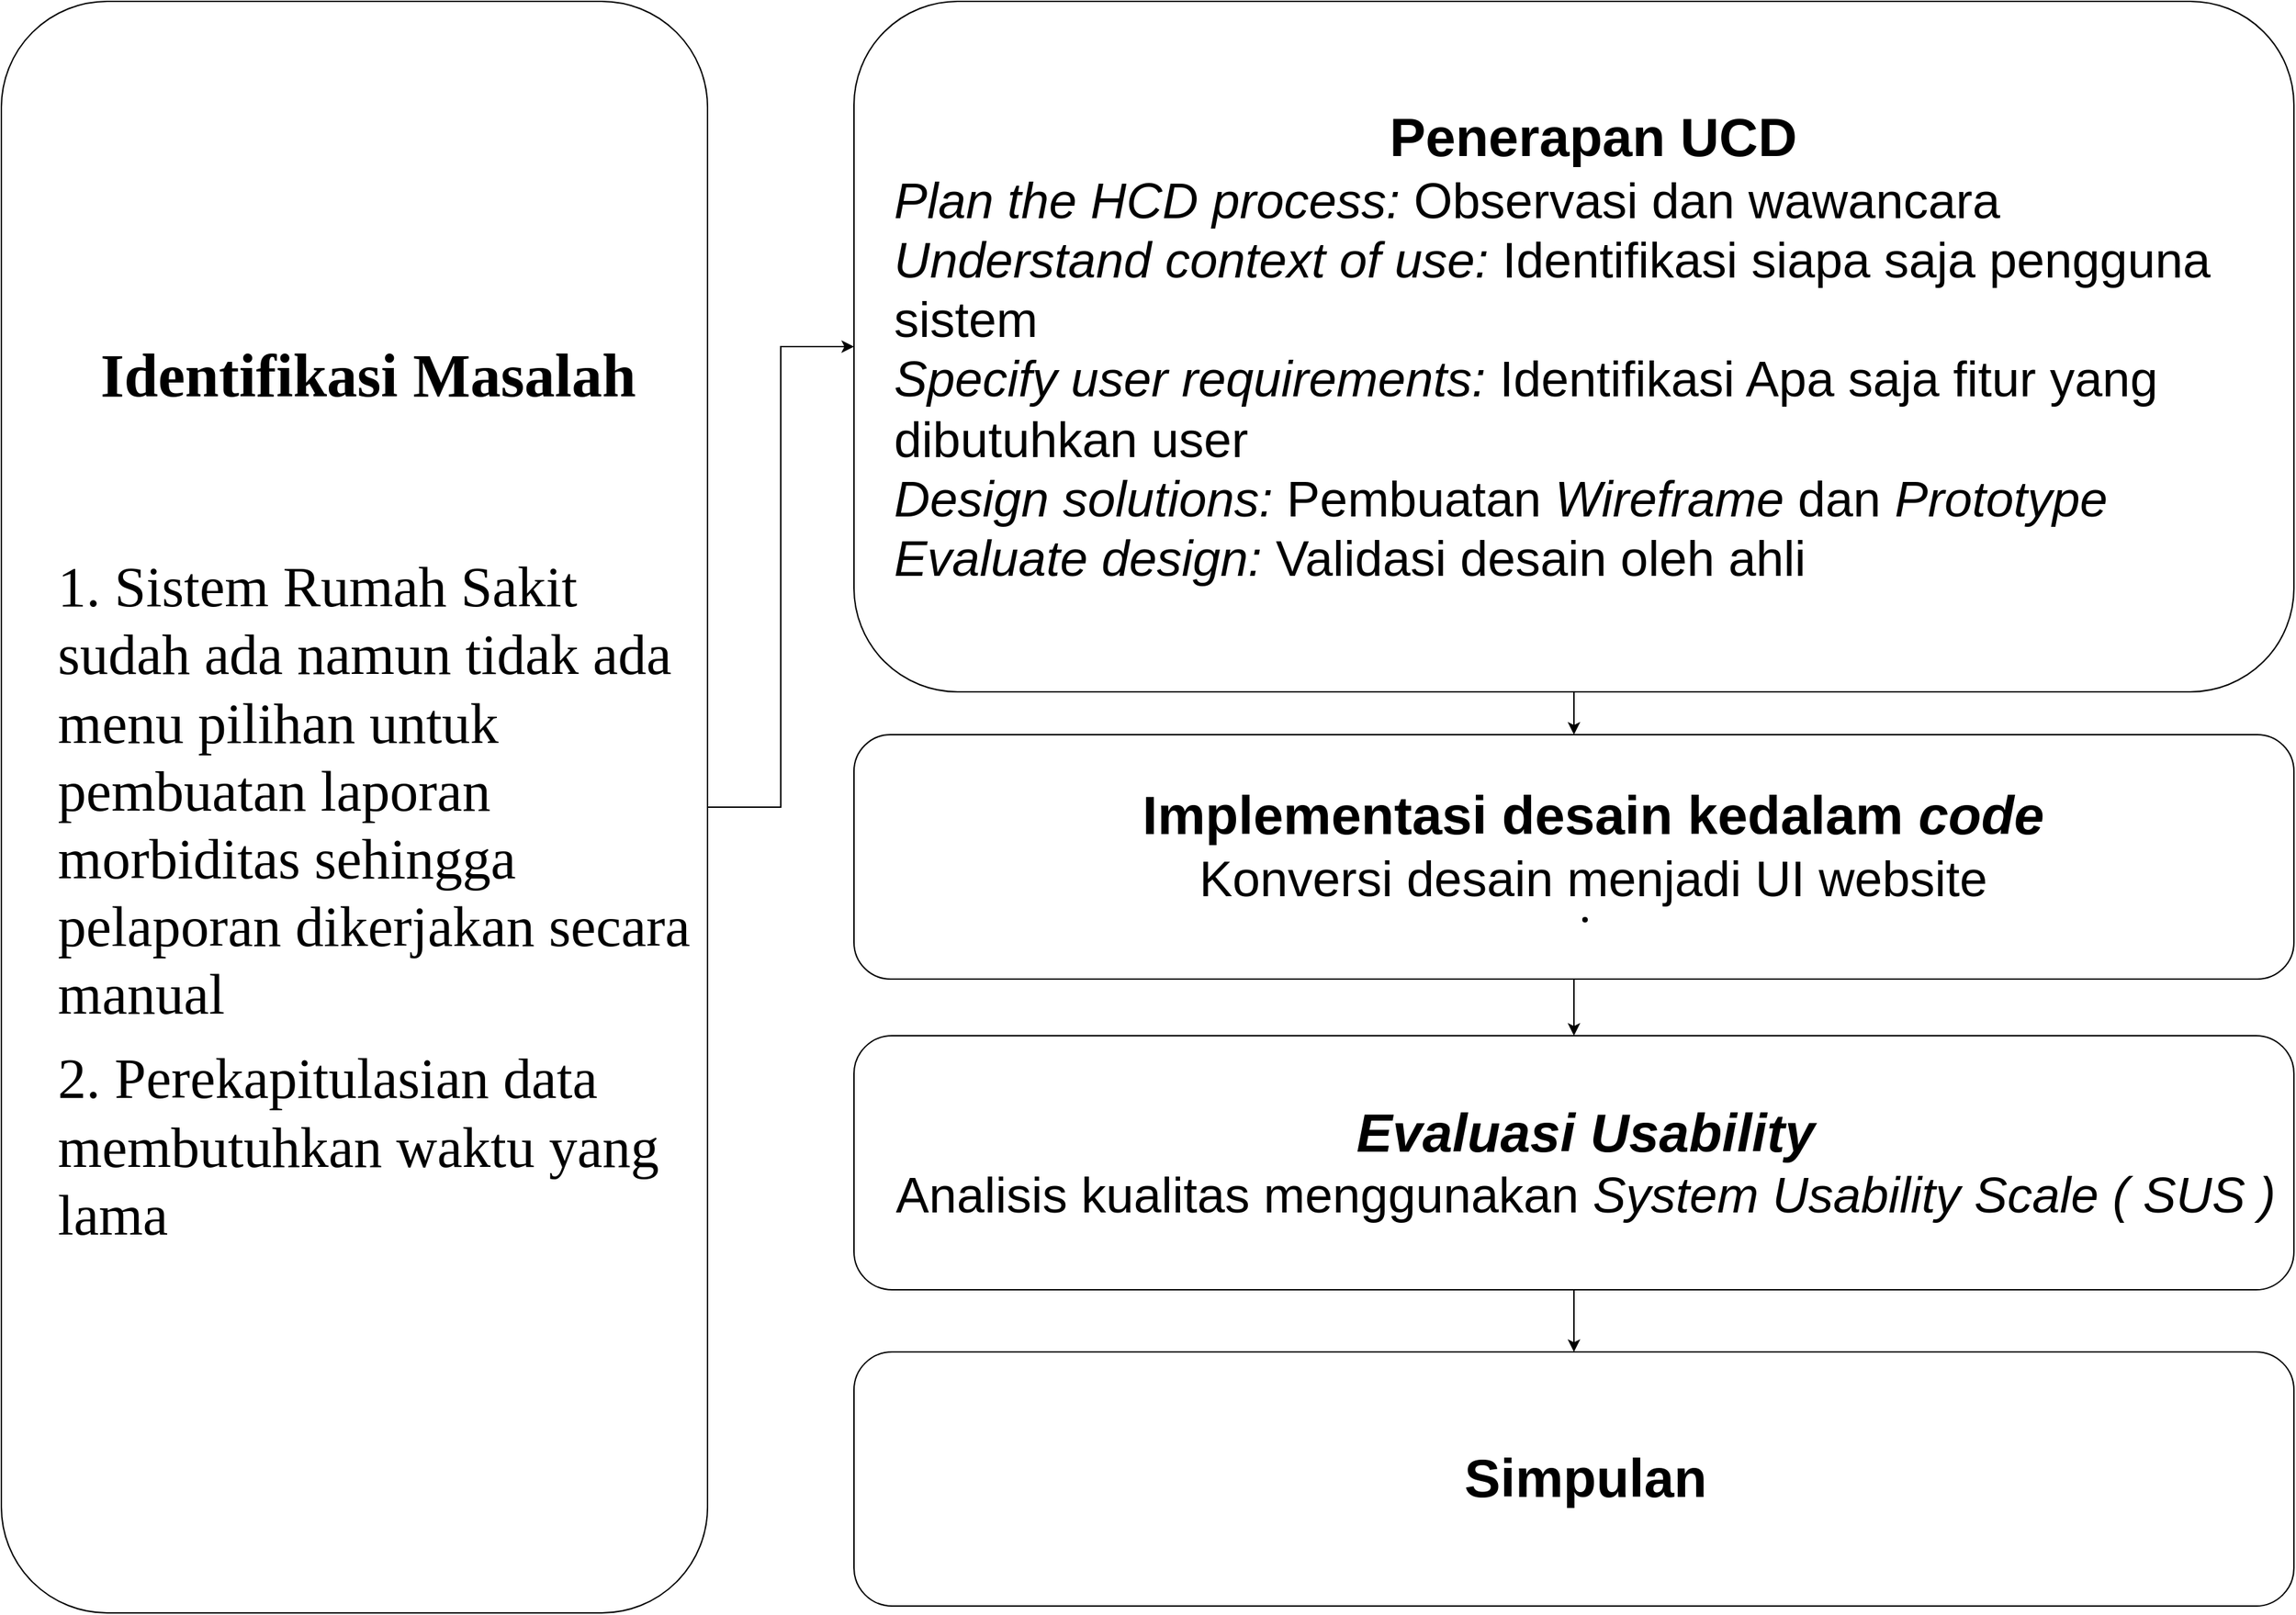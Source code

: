 <mxfile version="28.0.5">
  <diagram name="Halaman-1" id="BNS5ScrsEtrQ7KkqK9Wz">
    <mxGraphModel dx="4330" dy="2085" grid="0" gridSize="10" guides="1" tooltips="1" connect="1" arrows="1" fold="1" page="0" pageScale="1" pageWidth="827" pageHeight="1169" math="0" shadow="0">
      <root>
        <mxCell id="0" />
        <mxCell id="1" parent="0" />
        <mxCell id="tmYmFhesJsopujSgbq3z-12" value="" style="edgeStyle=orthogonalEdgeStyle;rounded=0;orthogonalLoop=1;jettySize=auto;html=1;" edge="1" parent="1" source="EAtUw-Fj68rgTDZLPTxG-1" target="tmYmFhesJsopujSgbq3z-1">
          <mxGeometry relative="1" as="geometry" />
        </mxCell>
        <mxCell id="EAtUw-Fj68rgTDZLPTxG-1" value="&lt;p style=&quot;margin-bottom: 0cm;&quot; class=&quot;MsoNormal&quot;&gt;&lt;/p&gt;&lt;div style=&quot;text-align: center;&quot;&gt;&lt;b style=&quot;background-color: transparent; color: light-dark(rgb(0, 0, 0), rgb(255, 255, 255));&quot;&gt;&lt;span style=&quot;line-height: 115%; font-family: &amp;quot;Times New Roman&amp;quot;, serif;&quot;&gt;&lt;font style=&quot;font-size: 44px;&quot;&gt;Identifikasi Masalah&lt;/font&gt;&lt;/span&gt;&lt;/b&gt;&lt;/div&gt;&lt;p&gt;&lt;/p&gt;&lt;font style=&quot;font-size: 41px;&quot;&gt;&lt;div style=&quot;text-align: center;&quot;&gt;&lt;br&gt;&lt;/div&gt;&lt;br&gt;&lt;/font&gt;&lt;p style=&quot;margin-top: 0cm; margin-right: 0cm; margin-left: 14.2pt;&quot; class=&quot;MsoListParagraphCxSpFirst&quot;&gt;&lt;font style=&quot;font-size: 41px;&quot;&gt;&lt;span style=&quot;line-height: 115%; font-family: &amp;quot;Times New Roman&amp;quot;, serif;&quot;&gt;1.&lt;span style=&quot;font-variant-numeric: normal; font-variant-east-asian: normal; font-variant-alternates: normal; font-size-adjust: none; font-kerning: auto; font-optical-sizing: auto; font-feature-settings: normal; font-variation-settings: normal; font-variant-position: normal; font-variant-emoji: normal; font-stretch: normal; line-height: normal; font-family: &amp;quot;Times New Roman&amp;quot;;&quot;&gt;&amp;nbsp;&lt;/span&gt;&lt;/span&gt;&lt;span style=&quot;line-height: 115%; font-family: &amp;quot;Times New Roman&amp;quot;, serif;&quot;&gt;Sistem Rumah Sakit sudah ada namun tidak ada menu pilihan untuk pembuatan laporan morbiditas sehingga pelaporan dikerjakan secara manual&lt;/span&gt;&lt;/font&gt;&lt;/p&gt;&lt;p style=&quot;margin-top: 0cm; margin-right: 0cm; margin-left: 14.2pt;&quot; class=&quot;MsoListParagraphCxSpMiddle&quot;&gt;&lt;font style=&quot;font-size: 41px;&quot;&gt;&lt;span style=&quot;line-height: 115%; font-family: &amp;quot;Times New Roman&amp;quot;, serif;&quot;&gt;2.&lt;span style=&quot;font-variant-numeric: normal; font-variant-east-asian: normal; font-variant-alternates: normal; font-size-adjust: none; font-kerning: auto; font-optical-sizing: auto; font-feature-settings: normal; font-variation-settings: normal; font-variant-position: normal; font-variant-emoji: normal; font-stretch: normal; line-height: normal; font-family: &amp;quot;Times New Roman&amp;quot;;&quot;&gt;&amp;nbsp;&lt;/span&gt;&lt;/span&gt;&lt;span style=&quot;line-height: 115%; font-family: &amp;quot;Times New Roman&amp;quot;, serif;&quot;&gt;Perekapitulasian data membutuhkan waktu yang lama&lt;/span&gt;&lt;/font&gt;&lt;/p&gt;" style="rounded=1;whiteSpace=wrap;html=1;align=left;spacingLeft=20;spacingRight=2;" parent="1" vertex="1">
          <mxGeometry x="-91" y="24" width="511" height="1167" as="geometry" />
        </mxCell>
        <mxCell id="tmYmFhesJsopujSgbq3z-9" value="" style="edgeStyle=orthogonalEdgeStyle;rounded=0;orthogonalLoop=1;jettySize=auto;html=1;" edge="1" parent="1" source="tmYmFhesJsopujSgbq3z-1" target="tmYmFhesJsopujSgbq3z-2">
          <mxGeometry relative="1" as="geometry" />
        </mxCell>
        <mxCell id="tmYmFhesJsopujSgbq3z-1" value="&lt;font style=&quot;font-size: 39px;&quot;&gt;&lt;b style=&quot;&quot;&gt;Penerapan UCD&lt;/b&gt;&lt;/font&gt;&lt;div style=&quot;text-align: left;&quot;&gt;&lt;font style=&quot;font-size: 36px;&quot;&gt;&lt;em style=&quot;background-color: transparent; color: light-dark(rgb(0, 0, 0), rgb(255, 255, 255));&quot; data-end=&quot;1700&quot; data-start=&quot;1677&quot;&gt;Plan the HCD process:&lt;/em&gt;&lt;span style=&quot;background-color: transparent; color: light-dark(rgb(0, 0, 0), rgb(255, 255, 255));&quot;&gt; Observasi dan wawancara&lt;/span&gt;&lt;/font&gt;&lt;/div&gt;&lt;div style=&quot;text-align: left;&quot;&gt;&lt;font style=&quot;font-size: 36px;&quot;&gt;&lt;em style=&quot;background-color: transparent; color: light-dark(rgb(0, 0, 0), rgb(255, 255, 255));&quot; data-end=&quot;1758&quot; data-start=&quot;1730&quot;&gt;Understand context of use:&lt;/em&gt;&lt;span style=&quot;background-color: transparent; color: light-dark(rgb(0, 0, 0), rgb(255, 255, 255));&quot;&gt;&amp;nbsp;Identifikasi siapa saja pengguna sistem&lt;/span&gt;&lt;/font&gt;&lt;/div&gt;&lt;div style=&quot;text-align: left;&quot;&gt;&lt;font style=&quot;font-size: 36px;&quot;&gt;&lt;em style=&quot;background-color: transparent; color: light-dark(rgb(0, 0, 0), rgb(255, 255, 255));&quot; data-end=&quot;1836&quot; data-start=&quot;1808&quot;&gt;Specify user requirements:&lt;/em&gt;&lt;span style=&quot;background-color: transparent; color: light-dark(rgb(0, 0, 0), rgb(255, 255, 255));&quot;&gt;&amp;nbsp;Identifikasi Apa saja fitur yang dibutuhkan user&lt;/span&gt;&lt;/font&gt;&lt;/div&gt;&lt;div style=&quot;text-align: left;&quot;&gt;&lt;font style=&quot;font-size: 36px;&quot;&gt;&lt;em style=&quot;background-color: transparent; color: light-dark(rgb(0, 0, 0), rgb(255, 255, 255));&quot; data-end=&quot;1897&quot; data-start=&quot;1878&quot;&gt;Design solutions:&lt;/em&gt;&lt;span style=&quot;background-color: transparent; color: light-dark(rgb(0, 0, 0), rgb(255, 255, 255));&quot;&gt;&amp;nbsp;Pembuatan &lt;i&gt;Wireframe&lt;/i&gt; dan &lt;i&gt;Prototype&lt;/i&gt;&lt;/span&gt;&lt;/font&gt;&lt;/div&gt;&lt;div style=&quot;text-align: left;&quot;&gt;&lt;font style=&quot;font-size: 36px;&quot;&gt;&lt;em style=&quot;background-color: transparent; color: light-dark(rgb(0, 0, 0), rgb(255, 255, 255));&quot; data-end=&quot;1950&quot; data-start=&quot;1932&quot;&gt;Evaluate design:&lt;/em&gt;&lt;span style=&quot;background-color: transparent; color: light-dark(rgb(0, 0, 0), rgb(255, 255, 255));&quot;&gt; Validasi desain oleh ahli&lt;/span&gt;&lt;/font&gt;&lt;/div&gt;" style="rounded=1;whiteSpace=wrap;html=1;spacingTop=0;spacingLeft=28;" vertex="1" parent="1">
          <mxGeometry x="526" y="24" width="1042" height="500" as="geometry" />
        </mxCell>
        <mxCell id="tmYmFhesJsopujSgbq3z-10" value="" style="edgeStyle=orthogonalEdgeStyle;rounded=0;orthogonalLoop=1;jettySize=auto;html=1;" edge="1" parent="1" source="tmYmFhesJsopujSgbq3z-2" target="tmYmFhesJsopujSgbq3z-3">
          <mxGeometry relative="1" as="geometry" />
        </mxCell>
        <mxCell id="tmYmFhesJsopujSgbq3z-2" value="&lt;span style=&quot;font-size: 39px;&quot;&gt;&lt;b&gt;Implementasi desain kedalam &lt;i&gt;code&lt;/i&gt;&lt;/b&gt;&lt;/span&gt;&lt;div&gt;&lt;span style=&quot;background-color: transparent; color: light-dark(rgb(0, 0, 0), rgb(255, 255, 255));&quot;&gt;&lt;font style=&quot;font-size: 36px;&quot;&gt;Konversi desain menjadi UI website&lt;/font&gt;&lt;/span&gt;&lt;div&gt;&lt;li data-end=&quot;2181&quot; data-start=&quot;2071&quot;&gt;&lt;p data-end=&quot;2096&quot; data-start=&quot;2074&quot;&gt;&lt;/p&gt;&lt;/li&gt;&lt;/div&gt;&lt;/div&gt;" style="rounded=1;whiteSpace=wrap;html=1;spacingTop=10;spacingLeft=28;spacing=2;" vertex="1" parent="1">
          <mxGeometry x="526" y="555" width="1042" height="177" as="geometry" />
        </mxCell>
        <mxCell id="tmYmFhesJsopujSgbq3z-11" value="" style="edgeStyle=orthogonalEdgeStyle;rounded=0;orthogonalLoop=1;jettySize=auto;html=1;" edge="1" parent="1" source="tmYmFhesJsopujSgbq3z-3" target="tmYmFhesJsopujSgbq3z-4">
          <mxGeometry relative="1" as="geometry" />
        </mxCell>
        <mxCell id="tmYmFhesJsopujSgbq3z-3" value="&lt;font style=&quot;font-size: 39px;&quot;&gt;&lt;b style=&quot;&quot;&gt;&lt;i&gt;Evaluasi Usability&lt;/i&gt;&lt;/b&gt;&lt;/font&gt;&lt;div style=&quot;text-align: left;&quot;&gt;&lt;span style=&quot;font-size: 36px;&quot;&gt;Analisis kualitas menggunakan&lt;i&gt; System Usability Scale ( SUS )&lt;/i&gt;&lt;/span&gt;&lt;/div&gt;" style="rounded=1;whiteSpace=wrap;html=1;spacingTop=0;spacingLeft=28;spacingRight=11;" vertex="1" parent="1">
          <mxGeometry x="526" y="773" width="1042" height="184" as="geometry" />
        </mxCell>
        <mxCell id="tmYmFhesJsopujSgbq3z-4" value="&lt;div style=&quot;text-align: left;&quot;&gt;&lt;span style=&quot;font-size: 39px;&quot;&gt;&lt;b&gt;Simpulan&lt;/b&gt;&lt;/span&gt;&lt;/div&gt;" style="rounded=1;whiteSpace=wrap;html=1;spacingTop=0;spacingLeft=28;spacingRight=11;" vertex="1" parent="1">
          <mxGeometry x="526" y="1002" width="1042" height="184" as="geometry" />
        </mxCell>
      </root>
    </mxGraphModel>
  </diagram>
</mxfile>
